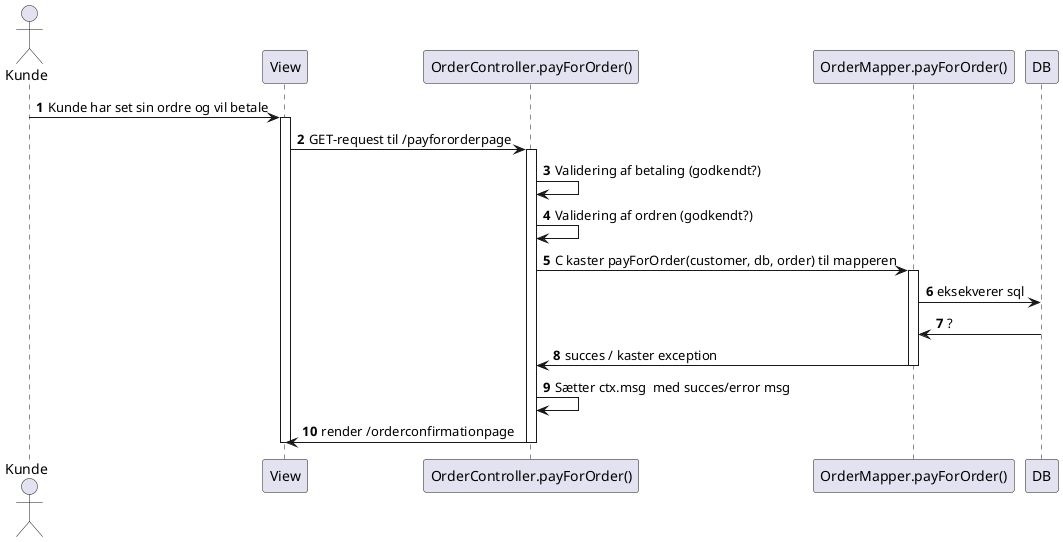 @startuml
'https://plantuml.com/sequence-diagram

autonumber

actor Kunde
participant View as V
participant "OrderController.payForOrder()" as C
participant "OrderMapper.payForOrder()" as M
participant DB

Kunde -> V: Kunde har set sin ordre og vil betale
activate V
V -> C: GET-request til /payfororderpage
activate C
C -> C: Validering af betaling (godkendt?)
C -> C: Validering af ordren (godkendt?)
C -> M: C kaster payForOrder(customer, db, order) til mapperen
activate M
M -> DB: eksekverer sql
DB -> M: ?
M -> C: succes / kaster exception
deactivate M
C -> C: Sætter ctx.msg  med succes/error msg
C -> V: render /orderconfirmationpage
deactivate C

deactivate V

@enduml